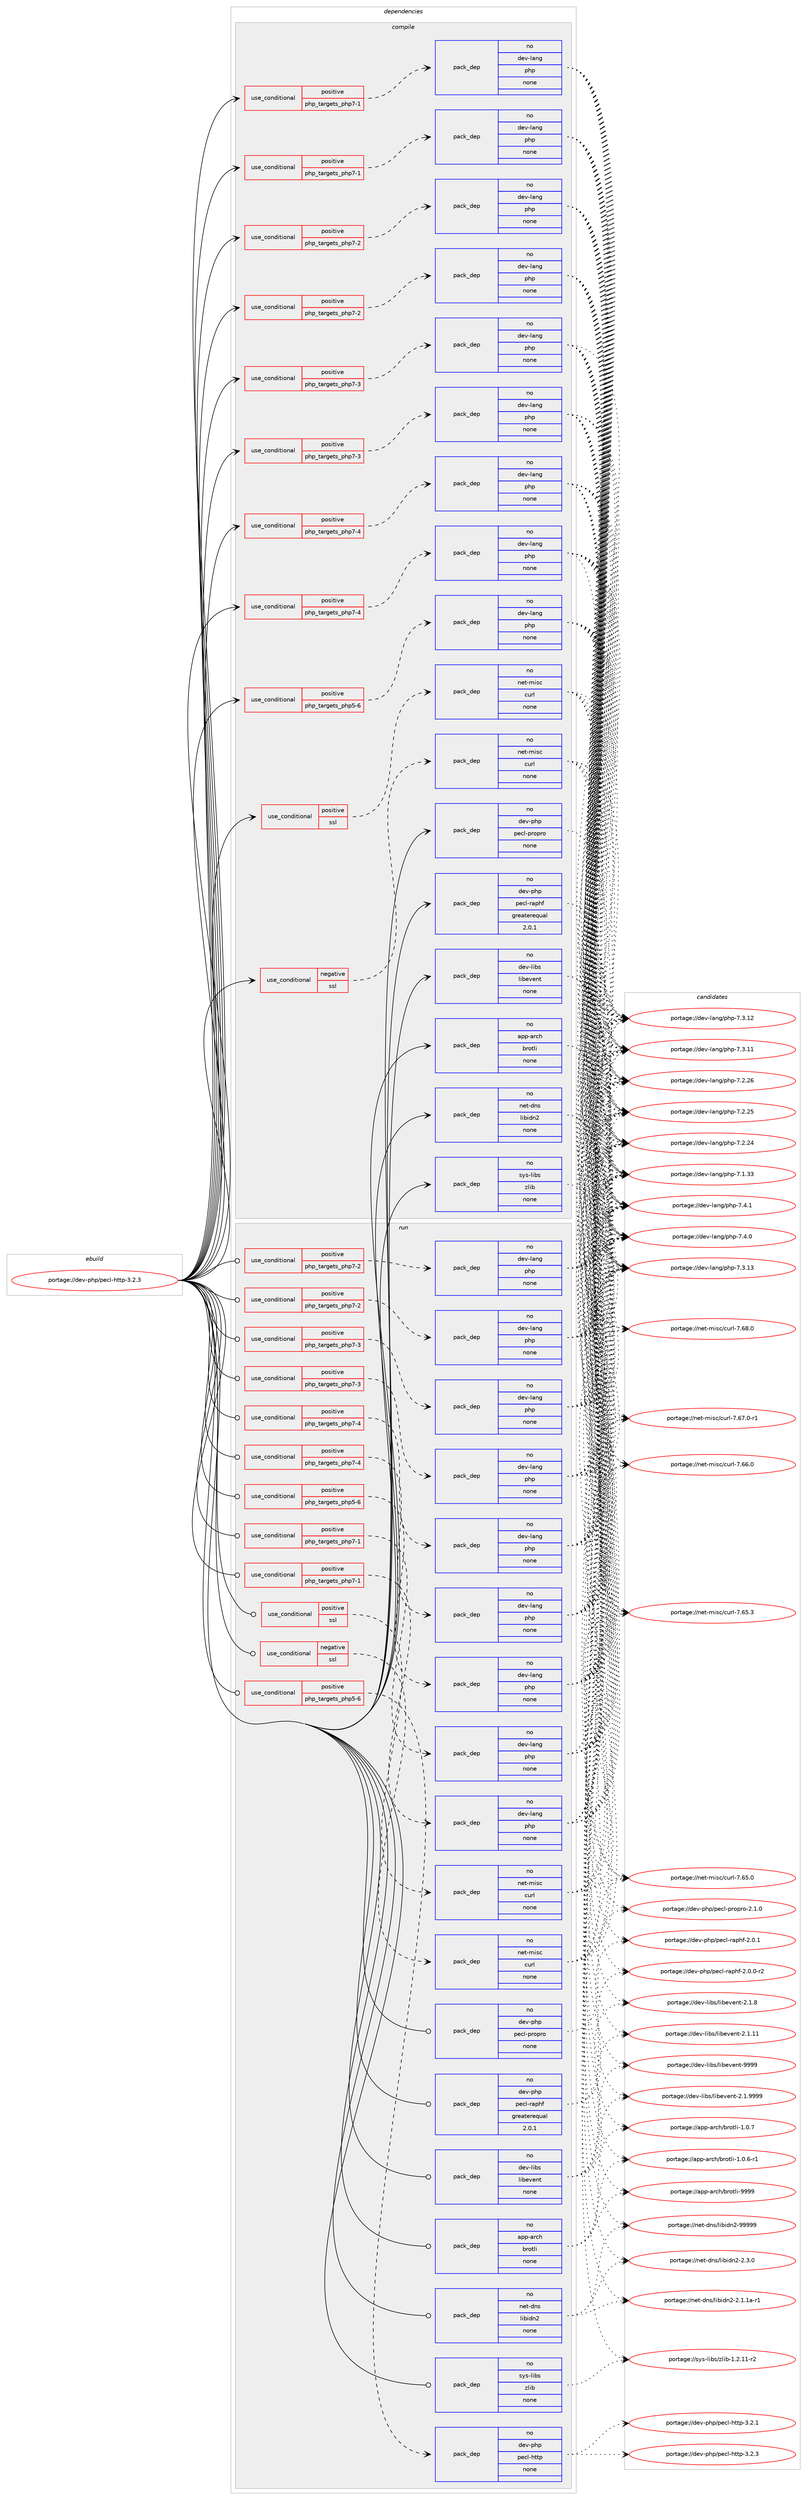 digraph prolog {

# *************
# Graph options
# *************

newrank=true;
concentrate=true;
compound=true;
graph [rankdir=LR,fontname=Helvetica,fontsize=10,ranksep=1.5];#, ranksep=2.5, nodesep=0.2];
edge  [arrowhead=vee];
node  [fontname=Helvetica,fontsize=10];

# **********
# The ebuild
# **********

subgraph cluster_leftcol {
color=gray;
label=<<i>ebuild</i>>;
id [label="portage://dev-php/pecl-http-3.2.3", color=red, width=4, href="../dev-php/pecl-http-3.2.3.svg"];
}

# ****************
# The dependencies
# ****************

subgraph cluster_midcol {
color=gray;
label=<<i>dependencies</i>>;
subgraph cluster_compile {
fillcolor="#eeeeee";
style=filled;
label=<<i>compile</i>>;
subgraph cond120711 {
dependency476568 [label=<<TABLE BORDER="0" CELLBORDER="1" CELLSPACING="0" CELLPADDING="4"><TR><TD ROWSPAN="3" CELLPADDING="10">use_conditional</TD></TR><TR><TD>negative</TD></TR><TR><TD>ssl</TD></TR></TABLE>>, shape=none, color=red];
subgraph pack350820 {
dependency476569 [label=<<TABLE BORDER="0" CELLBORDER="1" CELLSPACING="0" CELLPADDING="4" WIDTH="220"><TR><TD ROWSPAN="6" CELLPADDING="30">pack_dep</TD></TR><TR><TD WIDTH="110">no</TD></TR><TR><TD>net-misc</TD></TR><TR><TD>curl</TD></TR><TR><TD>none</TD></TR><TR><TD></TD></TR></TABLE>>, shape=none, color=blue];
}
dependency476568:e -> dependency476569:w [weight=20,style="dashed",arrowhead="vee"];
}
id:e -> dependency476568:w [weight=20,style="solid",arrowhead="vee"];
subgraph cond120712 {
dependency476570 [label=<<TABLE BORDER="0" CELLBORDER="1" CELLSPACING="0" CELLPADDING="4"><TR><TD ROWSPAN="3" CELLPADDING="10">use_conditional</TD></TR><TR><TD>positive</TD></TR><TR><TD>php_targets_php5-6</TD></TR></TABLE>>, shape=none, color=red];
subgraph pack350821 {
dependency476571 [label=<<TABLE BORDER="0" CELLBORDER="1" CELLSPACING="0" CELLPADDING="4" WIDTH="220"><TR><TD ROWSPAN="6" CELLPADDING="30">pack_dep</TD></TR><TR><TD WIDTH="110">no</TD></TR><TR><TD>dev-lang</TD></TR><TR><TD>php</TD></TR><TR><TD>none</TD></TR><TR><TD></TD></TR></TABLE>>, shape=none, color=blue];
}
dependency476570:e -> dependency476571:w [weight=20,style="dashed",arrowhead="vee"];
}
id:e -> dependency476570:w [weight=20,style="solid",arrowhead="vee"];
subgraph cond120713 {
dependency476572 [label=<<TABLE BORDER="0" CELLBORDER="1" CELLSPACING="0" CELLPADDING="4"><TR><TD ROWSPAN="3" CELLPADDING="10">use_conditional</TD></TR><TR><TD>positive</TD></TR><TR><TD>php_targets_php7-1</TD></TR></TABLE>>, shape=none, color=red];
subgraph pack350822 {
dependency476573 [label=<<TABLE BORDER="0" CELLBORDER="1" CELLSPACING="0" CELLPADDING="4" WIDTH="220"><TR><TD ROWSPAN="6" CELLPADDING="30">pack_dep</TD></TR><TR><TD WIDTH="110">no</TD></TR><TR><TD>dev-lang</TD></TR><TR><TD>php</TD></TR><TR><TD>none</TD></TR><TR><TD></TD></TR></TABLE>>, shape=none, color=blue];
}
dependency476572:e -> dependency476573:w [weight=20,style="dashed",arrowhead="vee"];
}
id:e -> dependency476572:w [weight=20,style="solid",arrowhead="vee"];
subgraph cond120714 {
dependency476574 [label=<<TABLE BORDER="0" CELLBORDER="1" CELLSPACING="0" CELLPADDING="4"><TR><TD ROWSPAN="3" CELLPADDING="10">use_conditional</TD></TR><TR><TD>positive</TD></TR><TR><TD>php_targets_php7-1</TD></TR></TABLE>>, shape=none, color=red];
subgraph pack350823 {
dependency476575 [label=<<TABLE BORDER="0" CELLBORDER="1" CELLSPACING="0" CELLPADDING="4" WIDTH="220"><TR><TD ROWSPAN="6" CELLPADDING="30">pack_dep</TD></TR><TR><TD WIDTH="110">no</TD></TR><TR><TD>dev-lang</TD></TR><TR><TD>php</TD></TR><TR><TD>none</TD></TR><TR><TD></TD></TR></TABLE>>, shape=none, color=blue];
}
dependency476574:e -> dependency476575:w [weight=20,style="dashed",arrowhead="vee"];
}
id:e -> dependency476574:w [weight=20,style="solid",arrowhead="vee"];
subgraph cond120715 {
dependency476576 [label=<<TABLE BORDER="0" CELLBORDER="1" CELLSPACING="0" CELLPADDING="4"><TR><TD ROWSPAN="3" CELLPADDING="10">use_conditional</TD></TR><TR><TD>positive</TD></TR><TR><TD>php_targets_php7-2</TD></TR></TABLE>>, shape=none, color=red];
subgraph pack350824 {
dependency476577 [label=<<TABLE BORDER="0" CELLBORDER="1" CELLSPACING="0" CELLPADDING="4" WIDTH="220"><TR><TD ROWSPAN="6" CELLPADDING="30">pack_dep</TD></TR><TR><TD WIDTH="110">no</TD></TR><TR><TD>dev-lang</TD></TR><TR><TD>php</TD></TR><TR><TD>none</TD></TR><TR><TD></TD></TR></TABLE>>, shape=none, color=blue];
}
dependency476576:e -> dependency476577:w [weight=20,style="dashed",arrowhead="vee"];
}
id:e -> dependency476576:w [weight=20,style="solid",arrowhead="vee"];
subgraph cond120716 {
dependency476578 [label=<<TABLE BORDER="0" CELLBORDER="1" CELLSPACING="0" CELLPADDING="4"><TR><TD ROWSPAN="3" CELLPADDING="10">use_conditional</TD></TR><TR><TD>positive</TD></TR><TR><TD>php_targets_php7-2</TD></TR></TABLE>>, shape=none, color=red];
subgraph pack350825 {
dependency476579 [label=<<TABLE BORDER="0" CELLBORDER="1" CELLSPACING="0" CELLPADDING="4" WIDTH="220"><TR><TD ROWSPAN="6" CELLPADDING="30">pack_dep</TD></TR><TR><TD WIDTH="110">no</TD></TR><TR><TD>dev-lang</TD></TR><TR><TD>php</TD></TR><TR><TD>none</TD></TR><TR><TD></TD></TR></TABLE>>, shape=none, color=blue];
}
dependency476578:e -> dependency476579:w [weight=20,style="dashed",arrowhead="vee"];
}
id:e -> dependency476578:w [weight=20,style="solid",arrowhead="vee"];
subgraph cond120717 {
dependency476580 [label=<<TABLE BORDER="0" CELLBORDER="1" CELLSPACING="0" CELLPADDING="4"><TR><TD ROWSPAN="3" CELLPADDING="10">use_conditional</TD></TR><TR><TD>positive</TD></TR><TR><TD>php_targets_php7-3</TD></TR></TABLE>>, shape=none, color=red];
subgraph pack350826 {
dependency476581 [label=<<TABLE BORDER="0" CELLBORDER="1" CELLSPACING="0" CELLPADDING="4" WIDTH="220"><TR><TD ROWSPAN="6" CELLPADDING="30">pack_dep</TD></TR><TR><TD WIDTH="110">no</TD></TR><TR><TD>dev-lang</TD></TR><TR><TD>php</TD></TR><TR><TD>none</TD></TR><TR><TD></TD></TR></TABLE>>, shape=none, color=blue];
}
dependency476580:e -> dependency476581:w [weight=20,style="dashed",arrowhead="vee"];
}
id:e -> dependency476580:w [weight=20,style="solid",arrowhead="vee"];
subgraph cond120718 {
dependency476582 [label=<<TABLE BORDER="0" CELLBORDER="1" CELLSPACING="0" CELLPADDING="4"><TR><TD ROWSPAN="3" CELLPADDING="10">use_conditional</TD></TR><TR><TD>positive</TD></TR><TR><TD>php_targets_php7-3</TD></TR></TABLE>>, shape=none, color=red];
subgraph pack350827 {
dependency476583 [label=<<TABLE BORDER="0" CELLBORDER="1" CELLSPACING="0" CELLPADDING="4" WIDTH="220"><TR><TD ROWSPAN="6" CELLPADDING="30">pack_dep</TD></TR><TR><TD WIDTH="110">no</TD></TR><TR><TD>dev-lang</TD></TR><TR><TD>php</TD></TR><TR><TD>none</TD></TR><TR><TD></TD></TR></TABLE>>, shape=none, color=blue];
}
dependency476582:e -> dependency476583:w [weight=20,style="dashed",arrowhead="vee"];
}
id:e -> dependency476582:w [weight=20,style="solid",arrowhead="vee"];
subgraph cond120719 {
dependency476584 [label=<<TABLE BORDER="0" CELLBORDER="1" CELLSPACING="0" CELLPADDING="4"><TR><TD ROWSPAN="3" CELLPADDING="10">use_conditional</TD></TR><TR><TD>positive</TD></TR><TR><TD>php_targets_php7-4</TD></TR></TABLE>>, shape=none, color=red];
subgraph pack350828 {
dependency476585 [label=<<TABLE BORDER="0" CELLBORDER="1" CELLSPACING="0" CELLPADDING="4" WIDTH="220"><TR><TD ROWSPAN="6" CELLPADDING="30">pack_dep</TD></TR><TR><TD WIDTH="110">no</TD></TR><TR><TD>dev-lang</TD></TR><TR><TD>php</TD></TR><TR><TD>none</TD></TR><TR><TD></TD></TR></TABLE>>, shape=none, color=blue];
}
dependency476584:e -> dependency476585:w [weight=20,style="dashed",arrowhead="vee"];
}
id:e -> dependency476584:w [weight=20,style="solid",arrowhead="vee"];
subgraph cond120720 {
dependency476586 [label=<<TABLE BORDER="0" CELLBORDER="1" CELLSPACING="0" CELLPADDING="4"><TR><TD ROWSPAN="3" CELLPADDING="10">use_conditional</TD></TR><TR><TD>positive</TD></TR><TR><TD>php_targets_php7-4</TD></TR></TABLE>>, shape=none, color=red];
subgraph pack350829 {
dependency476587 [label=<<TABLE BORDER="0" CELLBORDER="1" CELLSPACING="0" CELLPADDING="4" WIDTH="220"><TR><TD ROWSPAN="6" CELLPADDING="30">pack_dep</TD></TR><TR><TD WIDTH="110">no</TD></TR><TR><TD>dev-lang</TD></TR><TR><TD>php</TD></TR><TR><TD>none</TD></TR><TR><TD></TD></TR></TABLE>>, shape=none, color=blue];
}
dependency476586:e -> dependency476587:w [weight=20,style="dashed",arrowhead="vee"];
}
id:e -> dependency476586:w [weight=20,style="solid",arrowhead="vee"];
subgraph cond120721 {
dependency476588 [label=<<TABLE BORDER="0" CELLBORDER="1" CELLSPACING="0" CELLPADDING="4"><TR><TD ROWSPAN="3" CELLPADDING="10">use_conditional</TD></TR><TR><TD>positive</TD></TR><TR><TD>ssl</TD></TR></TABLE>>, shape=none, color=red];
subgraph pack350830 {
dependency476589 [label=<<TABLE BORDER="0" CELLBORDER="1" CELLSPACING="0" CELLPADDING="4" WIDTH="220"><TR><TD ROWSPAN="6" CELLPADDING="30">pack_dep</TD></TR><TR><TD WIDTH="110">no</TD></TR><TR><TD>net-misc</TD></TR><TR><TD>curl</TD></TR><TR><TD>none</TD></TR><TR><TD></TD></TR></TABLE>>, shape=none, color=blue];
}
dependency476588:e -> dependency476589:w [weight=20,style="dashed",arrowhead="vee"];
}
id:e -> dependency476588:w [weight=20,style="solid",arrowhead="vee"];
subgraph pack350831 {
dependency476590 [label=<<TABLE BORDER="0" CELLBORDER="1" CELLSPACING="0" CELLPADDING="4" WIDTH="220"><TR><TD ROWSPAN="6" CELLPADDING="30">pack_dep</TD></TR><TR><TD WIDTH="110">no</TD></TR><TR><TD>app-arch</TD></TR><TR><TD>brotli</TD></TR><TR><TD>none</TD></TR><TR><TD></TD></TR></TABLE>>, shape=none, color=blue];
}
id:e -> dependency476590:w [weight=20,style="solid",arrowhead="vee"];
subgraph pack350832 {
dependency476591 [label=<<TABLE BORDER="0" CELLBORDER="1" CELLSPACING="0" CELLPADDING="4" WIDTH="220"><TR><TD ROWSPAN="6" CELLPADDING="30">pack_dep</TD></TR><TR><TD WIDTH="110">no</TD></TR><TR><TD>dev-libs</TD></TR><TR><TD>libevent</TD></TR><TR><TD>none</TD></TR><TR><TD></TD></TR></TABLE>>, shape=none, color=blue];
}
id:e -> dependency476591:w [weight=20,style="solid",arrowhead="vee"];
subgraph pack350833 {
dependency476592 [label=<<TABLE BORDER="0" CELLBORDER="1" CELLSPACING="0" CELLPADDING="4" WIDTH="220"><TR><TD ROWSPAN="6" CELLPADDING="30">pack_dep</TD></TR><TR><TD WIDTH="110">no</TD></TR><TR><TD>dev-php</TD></TR><TR><TD>pecl-propro</TD></TR><TR><TD>none</TD></TR><TR><TD></TD></TR></TABLE>>, shape=none, color=blue];
}
id:e -> dependency476592:w [weight=20,style="solid",arrowhead="vee"];
subgraph pack350834 {
dependency476593 [label=<<TABLE BORDER="0" CELLBORDER="1" CELLSPACING="0" CELLPADDING="4" WIDTH="220"><TR><TD ROWSPAN="6" CELLPADDING="30">pack_dep</TD></TR><TR><TD WIDTH="110">no</TD></TR><TR><TD>dev-php</TD></TR><TR><TD>pecl-raphf</TD></TR><TR><TD>greaterequal</TD></TR><TR><TD>2.0.1</TD></TR></TABLE>>, shape=none, color=blue];
}
id:e -> dependency476593:w [weight=20,style="solid",arrowhead="vee"];
subgraph pack350835 {
dependency476594 [label=<<TABLE BORDER="0" CELLBORDER="1" CELLSPACING="0" CELLPADDING="4" WIDTH="220"><TR><TD ROWSPAN="6" CELLPADDING="30">pack_dep</TD></TR><TR><TD WIDTH="110">no</TD></TR><TR><TD>net-dns</TD></TR><TR><TD>libidn2</TD></TR><TR><TD>none</TD></TR><TR><TD></TD></TR></TABLE>>, shape=none, color=blue];
}
id:e -> dependency476594:w [weight=20,style="solid",arrowhead="vee"];
subgraph pack350836 {
dependency476595 [label=<<TABLE BORDER="0" CELLBORDER="1" CELLSPACING="0" CELLPADDING="4" WIDTH="220"><TR><TD ROWSPAN="6" CELLPADDING="30">pack_dep</TD></TR><TR><TD WIDTH="110">no</TD></TR><TR><TD>sys-libs</TD></TR><TR><TD>zlib</TD></TR><TR><TD>none</TD></TR><TR><TD></TD></TR></TABLE>>, shape=none, color=blue];
}
id:e -> dependency476595:w [weight=20,style="solid",arrowhead="vee"];
}
subgraph cluster_compileandrun {
fillcolor="#eeeeee";
style=filled;
label=<<i>compile and run</i>>;
}
subgraph cluster_run {
fillcolor="#eeeeee";
style=filled;
label=<<i>run</i>>;
subgraph cond120722 {
dependency476596 [label=<<TABLE BORDER="0" CELLBORDER="1" CELLSPACING="0" CELLPADDING="4"><TR><TD ROWSPAN="3" CELLPADDING="10">use_conditional</TD></TR><TR><TD>negative</TD></TR><TR><TD>ssl</TD></TR></TABLE>>, shape=none, color=red];
subgraph pack350837 {
dependency476597 [label=<<TABLE BORDER="0" CELLBORDER="1" CELLSPACING="0" CELLPADDING="4" WIDTH="220"><TR><TD ROWSPAN="6" CELLPADDING="30">pack_dep</TD></TR><TR><TD WIDTH="110">no</TD></TR><TR><TD>net-misc</TD></TR><TR><TD>curl</TD></TR><TR><TD>none</TD></TR><TR><TD></TD></TR></TABLE>>, shape=none, color=blue];
}
dependency476596:e -> dependency476597:w [weight=20,style="dashed",arrowhead="vee"];
}
id:e -> dependency476596:w [weight=20,style="solid",arrowhead="odot"];
subgraph cond120723 {
dependency476598 [label=<<TABLE BORDER="0" CELLBORDER="1" CELLSPACING="0" CELLPADDING="4"><TR><TD ROWSPAN="3" CELLPADDING="10">use_conditional</TD></TR><TR><TD>positive</TD></TR><TR><TD>php_targets_php5-6</TD></TR></TABLE>>, shape=none, color=red];
subgraph pack350838 {
dependency476599 [label=<<TABLE BORDER="0" CELLBORDER="1" CELLSPACING="0" CELLPADDING="4" WIDTH="220"><TR><TD ROWSPAN="6" CELLPADDING="30">pack_dep</TD></TR><TR><TD WIDTH="110">no</TD></TR><TR><TD>dev-lang</TD></TR><TR><TD>php</TD></TR><TR><TD>none</TD></TR><TR><TD></TD></TR></TABLE>>, shape=none, color=blue];
}
dependency476598:e -> dependency476599:w [weight=20,style="dashed",arrowhead="vee"];
}
id:e -> dependency476598:w [weight=20,style="solid",arrowhead="odot"];
subgraph cond120724 {
dependency476600 [label=<<TABLE BORDER="0" CELLBORDER="1" CELLSPACING="0" CELLPADDING="4"><TR><TD ROWSPAN="3" CELLPADDING="10">use_conditional</TD></TR><TR><TD>positive</TD></TR><TR><TD>php_targets_php5-6</TD></TR></TABLE>>, shape=none, color=red];
subgraph pack350839 {
dependency476601 [label=<<TABLE BORDER="0" CELLBORDER="1" CELLSPACING="0" CELLPADDING="4" WIDTH="220"><TR><TD ROWSPAN="6" CELLPADDING="30">pack_dep</TD></TR><TR><TD WIDTH="110">no</TD></TR><TR><TD>dev-php</TD></TR><TR><TD>pecl-http</TD></TR><TR><TD>none</TD></TR><TR><TD></TD></TR></TABLE>>, shape=none, color=blue];
}
dependency476600:e -> dependency476601:w [weight=20,style="dashed",arrowhead="vee"];
}
id:e -> dependency476600:w [weight=20,style="solid",arrowhead="odot"];
subgraph cond120725 {
dependency476602 [label=<<TABLE BORDER="0" CELLBORDER="1" CELLSPACING="0" CELLPADDING="4"><TR><TD ROWSPAN="3" CELLPADDING="10">use_conditional</TD></TR><TR><TD>positive</TD></TR><TR><TD>php_targets_php7-1</TD></TR></TABLE>>, shape=none, color=red];
subgraph pack350840 {
dependency476603 [label=<<TABLE BORDER="0" CELLBORDER="1" CELLSPACING="0" CELLPADDING="4" WIDTH="220"><TR><TD ROWSPAN="6" CELLPADDING="30">pack_dep</TD></TR><TR><TD WIDTH="110">no</TD></TR><TR><TD>dev-lang</TD></TR><TR><TD>php</TD></TR><TR><TD>none</TD></TR><TR><TD></TD></TR></TABLE>>, shape=none, color=blue];
}
dependency476602:e -> dependency476603:w [weight=20,style="dashed",arrowhead="vee"];
}
id:e -> dependency476602:w [weight=20,style="solid",arrowhead="odot"];
subgraph cond120726 {
dependency476604 [label=<<TABLE BORDER="0" CELLBORDER="1" CELLSPACING="0" CELLPADDING="4"><TR><TD ROWSPAN="3" CELLPADDING="10">use_conditional</TD></TR><TR><TD>positive</TD></TR><TR><TD>php_targets_php7-1</TD></TR></TABLE>>, shape=none, color=red];
subgraph pack350841 {
dependency476605 [label=<<TABLE BORDER="0" CELLBORDER="1" CELLSPACING="0" CELLPADDING="4" WIDTH="220"><TR><TD ROWSPAN="6" CELLPADDING="30">pack_dep</TD></TR><TR><TD WIDTH="110">no</TD></TR><TR><TD>dev-lang</TD></TR><TR><TD>php</TD></TR><TR><TD>none</TD></TR><TR><TD></TD></TR></TABLE>>, shape=none, color=blue];
}
dependency476604:e -> dependency476605:w [weight=20,style="dashed",arrowhead="vee"];
}
id:e -> dependency476604:w [weight=20,style="solid",arrowhead="odot"];
subgraph cond120727 {
dependency476606 [label=<<TABLE BORDER="0" CELLBORDER="1" CELLSPACING="0" CELLPADDING="4"><TR><TD ROWSPAN="3" CELLPADDING="10">use_conditional</TD></TR><TR><TD>positive</TD></TR><TR><TD>php_targets_php7-2</TD></TR></TABLE>>, shape=none, color=red];
subgraph pack350842 {
dependency476607 [label=<<TABLE BORDER="0" CELLBORDER="1" CELLSPACING="0" CELLPADDING="4" WIDTH="220"><TR><TD ROWSPAN="6" CELLPADDING="30">pack_dep</TD></TR><TR><TD WIDTH="110">no</TD></TR><TR><TD>dev-lang</TD></TR><TR><TD>php</TD></TR><TR><TD>none</TD></TR><TR><TD></TD></TR></TABLE>>, shape=none, color=blue];
}
dependency476606:e -> dependency476607:w [weight=20,style="dashed",arrowhead="vee"];
}
id:e -> dependency476606:w [weight=20,style="solid",arrowhead="odot"];
subgraph cond120728 {
dependency476608 [label=<<TABLE BORDER="0" CELLBORDER="1" CELLSPACING="0" CELLPADDING="4"><TR><TD ROWSPAN="3" CELLPADDING="10">use_conditional</TD></TR><TR><TD>positive</TD></TR><TR><TD>php_targets_php7-2</TD></TR></TABLE>>, shape=none, color=red];
subgraph pack350843 {
dependency476609 [label=<<TABLE BORDER="0" CELLBORDER="1" CELLSPACING="0" CELLPADDING="4" WIDTH="220"><TR><TD ROWSPAN="6" CELLPADDING="30">pack_dep</TD></TR><TR><TD WIDTH="110">no</TD></TR><TR><TD>dev-lang</TD></TR><TR><TD>php</TD></TR><TR><TD>none</TD></TR><TR><TD></TD></TR></TABLE>>, shape=none, color=blue];
}
dependency476608:e -> dependency476609:w [weight=20,style="dashed",arrowhead="vee"];
}
id:e -> dependency476608:w [weight=20,style="solid",arrowhead="odot"];
subgraph cond120729 {
dependency476610 [label=<<TABLE BORDER="0" CELLBORDER="1" CELLSPACING="0" CELLPADDING="4"><TR><TD ROWSPAN="3" CELLPADDING="10">use_conditional</TD></TR><TR><TD>positive</TD></TR><TR><TD>php_targets_php7-3</TD></TR></TABLE>>, shape=none, color=red];
subgraph pack350844 {
dependency476611 [label=<<TABLE BORDER="0" CELLBORDER="1" CELLSPACING="0" CELLPADDING="4" WIDTH="220"><TR><TD ROWSPAN="6" CELLPADDING="30">pack_dep</TD></TR><TR><TD WIDTH="110">no</TD></TR><TR><TD>dev-lang</TD></TR><TR><TD>php</TD></TR><TR><TD>none</TD></TR><TR><TD></TD></TR></TABLE>>, shape=none, color=blue];
}
dependency476610:e -> dependency476611:w [weight=20,style="dashed",arrowhead="vee"];
}
id:e -> dependency476610:w [weight=20,style="solid",arrowhead="odot"];
subgraph cond120730 {
dependency476612 [label=<<TABLE BORDER="0" CELLBORDER="1" CELLSPACING="0" CELLPADDING="4"><TR><TD ROWSPAN="3" CELLPADDING="10">use_conditional</TD></TR><TR><TD>positive</TD></TR><TR><TD>php_targets_php7-3</TD></TR></TABLE>>, shape=none, color=red];
subgraph pack350845 {
dependency476613 [label=<<TABLE BORDER="0" CELLBORDER="1" CELLSPACING="0" CELLPADDING="4" WIDTH="220"><TR><TD ROWSPAN="6" CELLPADDING="30">pack_dep</TD></TR><TR><TD WIDTH="110">no</TD></TR><TR><TD>dev-lang</TD></TR><TR><TD>php</TD></TR><TR><TD>none</TD></TR><TR><TD></TD></TR></TABLE>>, shape=none, color=blue];
}
dependency476612:e -> dependency476613:w [weight=20,style="dashed",arrowhead="vee"];
}
id:e -> dependency476612:w [weight=20,style="solid",arrowhead="odot"];
subgraph cond120731 {
dependency476614 [label=<<TABLE BORDER="0" CELLBORDER="1" CELLSPACING="0" CELLPADDING="4"><TR><TD ROWSPAN="3" CELLPADDING="10">use_conditional</TD></TR><TR><TD>positive</TD></TR><TR><TD>php_targets_php7-4</TD></TR></TABLE>>, shape=none, color=red];
subgraph pack350846 {
dependency476615 [label=<<TABLE BORDER="0" CELLBORDER="1" CELLSPACING="0" CELLPADDING="4" WIDTH="220"><TR><TD ROWSPAN="6" CELLPADDING="30">pack_dep</TD></TR><TR><TD WIDTH="110">no</TD></TR><TR><TD>dev-lang</TD></TR><TR><TD>php</TD></TR><TR><TD>none</TD></TR><TR><TD></TD></TR></TABLE>>, shape=none, color=blue];
}
dependency476614:e -> dependency476615:w [weight=20,style="dashed",arrowhead="vee"];
}
id:e -> dependency476614:w [weight=20,style="solid",arrowhead="odot"];
subgraph cond120732 {
dependency476616 [label=<<TABLE BORDER="0" CELLBORDER="1" CELLSPACING="0" CELLPADDING="4"><TR><TD ROWSPAN="3" CELLPADDING="10">use_conditional</TD></TR><TR><TD>positive</TD></TR><TR><TD>php_targets_php7-4</TD></TR></TABLE>>, shape=none, color=red];
subgraph pack350847 {
dependency476617 [label=<<TABLE BORDER="0" CELLBORDER="1" CELLSPACING="0" CELLPADDING="4" WIDTH="220"><TR><TD ROWSPAN="6" CELLPADDING="30">pack_dep</TD></TR><TR><TD WIDTH="110">no</TD></TR><TR><TD>dev-lang</TD></TR><TR><TD>php</TD></TR><TR><TD>none</TD></TR><TR><TD></TD></TR></TABLE>>, shape=none, color=blue];
}
dependency476616:e -> dependency476617:w [weight=20,style="dashed",arrowhead="vee"];
}
id:e -> dependency476616:w [weight=20,style="solid",arrowhead="odot"];
subgraph cond120733 {
dependency476618 [label=<<TABLE BORDER="0" CELLBORDER="1" CELLSPACING="0" CELLPADDING="4"><TR><TD ROWSPAN="3" CELLPADDING="10">use_conditional</TD></TR><TR><TD>positive</TD></TR><TR><TD>ssl</TD></TR></TABLE>>, shape=none, color=red];
subgraph pack350848 {
dependency476619 [label=<<TABLE BORDER="0" CELLBORDER="1" CELLSPACING="0" CELLPADDING="4" WIDTH="220"><TR><TD ROWSPAN="6" CELLPADDING="30">pack_dep</TD></TR><TR><TD WIDTH="110">no</TD></TR><TR><TD>net-misc</TD></TR><TR><TD>curl</TD></TR><TR><TD>none</TD></TR><TR><TD></TD></TR></TABLE>>, shape=none, color=blue];
}
dependency476618:e -> dependency476619:w [weight=20,style="dashed",arrowhead="vee"];
}
id:e -> dependency476618:w [weight=20,style="solid",arrowhead="odot"];
subgraph pack350849 {
dependency476620 [label=<<TABLE BORDER="0" CELLBORDER="1" CELLSPACING="0" CELLPADDING="4" WIDTH="220"><TR><TD ROWSPAN="6" CELLPADDING="30">pack_dep</TD></TR><TR><TD WIDTH="110">no</TD></TR><TR><TD>app-arch</TD></TR><TR><TD>brotli</TD></TR><TR><TD>none</TD></TR><TR><TD></TD></TR></TABLE>>, shape=none, color=blue];
}
id:e -> dependency476620:w [weight=20,style="solid",arrowhead="odot"];
subgraph pack350850 {
dependency476621 [label=<<TABLE BORDER="0" CELLBORDER="1" CELLSPACING="0" CELLPADDING="4" WIDTH="220"><TR><TD ROWSPAN="6" CELLPADDING="30">pack_dep</TD></TR><TR><TD WIDTH="110">no</TD></TR><TR><TD>dev-libs</TD></TR><TR><TD>libevent</TD></TR><TR><TD>none</TD></TR><TR><TD></TD></TR></TABLE>>, shape=none, color=blue];
}
id:e -> dependency476621:w [weight=20,style="solid",arrowhead="odot"];
subgraph pack350851 {
dependency476622 [label=<<TABLE BORDER="0" CELLBORDER="1" CELLSPACING="0" CELLPADDING="4" WIDTH="220"><TR><TD ROWSPAN="6" CELLPADDING="30">pack_dep</TD></TR><TR><TD WIDTH="110">no</TD></TR><TR><TD>dev-php</TD></TR><TR><TD>pecl-propro</TD></TR><TR><TD>none</TD></TR><TR><TD></TD></TR></TABLE>>, shape=none, color=blue];
}
id:e -> dependency476622:w [weight=20,style="solid",arrowhead="odot"];
subgraph pack350852 {
dependency476623 [label=<<TABLE BORDER="0" CELLBORDER="1" CELLSPACING="0" CELLPADDING="4" WIDTH="220"><TR><TD ROWSPAN="6" CELLPADDING="30">pack_dep</TD></TR><TR><TD WIDTH="110">no</TD></TR><TR><TD>dev-php</TD></TR><TR><TD>pecl-raphf</TD></TR><TR><TD>greaterequal</TD></TR><TR><TD>2.0.1</TD></TR></TABLE>>, shape=none, color=blue];
}
id:e -> dependency476623:w [weight=20,style="solid",arrowhead="odot"];
subgraph pack350853 {
dependency476624 [label=<<TABLE BORDER="0" CELLBORDER="1" CELLSPACING="0" CELLPADDING="4" WIDTH="220"><TR><TD ROWSPAN="6" CELLPADDING="30">pack_dep</TD></TR><TR><TD WIDTH="110">no</TD></TR><TR><TD>net-dns</TD></TR><TR><TD>libidn2</TD></TR><TR><TD>none</TD></TR><TR><TD></TD></TR></TABLE>>, shape=none, color=blue];
}
id:e -> dependency476624:w [weight=20,style="solid",arrowhead="odot"];
subgraph pack350854 {
dependency476625 [label=<<TABLE BORDER="0" CELLBORDER="1" CELLSPACING="0" CELLPADDING="4" WIDTH="220"><TR><TD ROWSPAN="6" CELLPADDING="30">pack_dep</TD></TR><TR><TD WIDTH="110">no</TD></TR><TR><TD>sys-libs</TD></TR><TR><TD>zlib</TD></TR><TR><TD>none</TD></TR><TR><TD></TD></TR></TABLE>>, shape=none, color=blue];
}
id:e -> dependency476625:w [weight=20,style="solid",arrowhead="odot"];
}
}

# **************
# The candidates
# **************

subgraph cluster_choices {
rank=same;
color=gray;
label=<<i>candidates</i>>;

subgraph choice350820 {
color=black;
nodesep=1;
choice1101011164510910511599479911711410845554654564648 [label="portage://net-misc/curl-7.68.0", color=red, width=4,href="../net-misc/curl-7.68.0.svg"];
choice11010111645109105115994799117114108455546545546484511449 [label="portage://net-misc/curl-7.67.0-r1", color=red, width=4,href="../net-misc/curl-7.67.0-r1.svg"];
choice1101011164510910511599479911711410845554654544648 [label="portage://net-misc/curl-7.66.0", color=red, width=4,href="../net-misc/curl-7.66.0.svg"];
choice1101011164510910511599479911711410845554654534651 [label="portage://net-misc/curl-7.65.3", color=red, width=4,href="../net-misc/curl-7.65.3.svg"];
choice1101011164510910511599479911711410845554654534648 [label="portage://net-misc/curl-7.65.0", color=red, width=4,href="../net-misc/curl-7.65.0.svg"];
dependency476569:e -> choice1101011164510910511599479911711410845554654564648:w [style=dotted,weight="100"];
dependency476569:e -> choice11010111645109105115994799117114108455546545546484511449:w [style=dotted,weight="100"];
dependency476569:e -> choice1101011164510910511599479911711410845554654544648:w [style=dotted,weight="100"];
dependency476569:e -> choice1101011164510910511599479911711410845554654534651:w [style=dotted,weight="100"];
dependency476569:e -> choice1101011164510910511599479911711410845554654534648:w [style=dotted,weight="100"];
}
subgraph choice350821 {
color=black;
nodesep=1;
choice100101118451089711010347112104112455546524649 [label="portage://dev-lang/php-7.4.1", color=red, width=4,href="../dev-lang/php-7.4.1.svg"];
choice100101118451089711010347112104112455546524648 [label="portage://dev-lang/php-7.4.0", color=red, width=4,href="../dev-lang/php-7.4.0.svg"];
choice10010111845108971101034711210411245554651464951 [label="portage://dev-lang/php-7.3.13", color=red, width=4,href="../dev-lang/php-7.3.13.svg"];
choice10010111845108971101034711210411245554651464950 [label="portage://dev-lang/php-7.3.12", color=red, width=4,href="../dev-lang/php-7.3.12.svg"];
choice10010111845108971101034711210411245554651464949 [label="portage://dev-lang/php-7.3.11", color=red, width=4,href="../dev-lang/php-7.3.11.svg"];
choice10010111845108971101034711210411245554650465054 [label="portage://dev-lang/php-7.2.26", color=red, width=4,href="../dev-lang/php-7.2.26.svg"];
choice10010111845108971101034711210411245554650465053 [label="portage://dev-lang/php-7.2.25", color=red, width=4,href="../dev-lang/php-7.2.25.svg"];
choice10010111845108971101034711210411245554650465052 [label="portage://dev-lang/php-7.2.24", color=red, width=4,href="../dev-lang/php-7.2.24.svg"];
choice10010111845108971101034711210411245554649465151 [label="portage://dev-lang/php-7.1.33", color=red, width=4,href="../dev-lang/php-7.1.33.svg"];
dependency476571:e -> choice100101118451089711010347112104112455546524649:w [style=dotted,weight="100"];
dependency476571:e -> choice100101118451089711010347112104112455546524648:w [style=dotted,weight="100"];
dependency476571:e -> choice10010111845108971101034711210411245554651464951:w [style=dotted,weight="100"];
dependency476571:e -> choice10010111845108971101034711210411245554651464950:w [style=dotted,weight="100"];
dependency476571:e -> choice10010111845108971101034711210411245554651464949:w [style=dotted,weight="100"];
dependency476571:e -> choice10010111845108971101034711210411245554650465054:w [style=dotted,weight="100"];
dependency476571:e -> choice10010111845108971101034711210411245554650465053:w [style=dotted,weight="100"];
dependency476571:e -> choice10010111845108971101034711210411245554650465052:w [style=dotted,weight="100"];
dependency476571:e -> choice10010111845108971101034711210411245554649465151:w [style=dotted,weight="100"];
}
subgraph choice350822 {
color=black;
nodesep=1;
choice100101118451089711010347112104112455546524649 [label="portage://dev-lang/php-7.4.1", color=red, width=4,href="../dev-lang/php-7.4.1.svg"];
choice100101118451089711010347112104112455546524648 [label="portage://dev-lang/php-7.4.0", color=red, width=4,href="../dev-lang/php-7.4.0.svg"];
choice10010111845108971101034711210411245554651464951 [label="portage://dev-lang/php-7.3.13", color=red, width=4,href="../dev-lang/php-7.3.13.svg"];
choice10010111845108971101034711210411245554651464950 [label="portage://dev-lang/php-7.3.12", color=red, width=4,href="../dev-lang/php-7.3.12.svg"];
choice10010111845108971101034711210411245554651464949 [label="portage://dev-lang/php-7.3.11", color=red, width=4,href="../dev-lang/php-7.3.11.svg"];
choice10010111845108971101034711210411245554650465054 [label="portage://dev-lang/php-7.2.26", color=red, width=4,href="../dev-lang/php-7.2.26.svg"];
choice10010111845108971101034711210411245554650465053 [label="portage://dev-lang/php-7.2.25", color=red, width=4,href="../dev-lang/php-7.2.25.svg"];
choice10010111845108971101034711210411245554650465052 [label="portage://dev-lang/php-7.2.24", color=red, width=4,href="../dev-lang/php-7.2.24.svg"];
choice10010111845108971101034711210411245554649465151 [label="portage://dev-lang/php-7.1.33", color=red, width=4,href="../dev-lang/php-7.1.33.svg"];
dependency476573:e -> choice100101118451089711010347112104112455546524649:w [style=dotted,weight="100"];
dependency476573:e -> choice100101118451089711010347112104112455546524648:w [style=dotted,weight="100"];
dependency476573:e -> choice10010111845108971101034711210411245554651464951:w [style=dotted,weight="100"];
dependency476573:e -> choice10010111845108971101034711210411245554651464950:w [style=dotted,weight="100"];
dependency476573:e -> choice10010111845108971101034711210411245554651464949:w [style=dotted,weight="100"];
dependency476573:e -> choice10010111845108971101034711210411245554650465054:w [style=dotted,weight="100"];
dependency476573:e -> choice10010111845108971101034711210411245554650465053:w [style=dotted,weight="100"];
dependency476573:e -> choice10010111845108971101034711210411245554650465052:w [style=dotted,weight="100"];
dependency476573:e -> choice10010111845108971101034711210411245554649465151:w [style=dotted,weight="100"];
}
subgraph choice350823 {
color=black;
nodesep=1;
choice100101118451089711010347112104112455546524649 [label="portage://dev-lang/php-7.4.1", color=red, width=4,href="../dev-lang/php-7.4.1.svg"];
choice100101118451089711010347112104112455546524648 [label="portage://dev-lang/php-7.4.0", color=red, width=4,href="../dev-lang/php-7.4.0.svg"];
choice10010111845108971101034711210411245554651464951 [label="portage://dev-lang/php-7.3.13", color=red, width=4,href="../dev-lang/php-7.3.13.svg"];
choice10010111845108971101034711210411245554651464950 [label="portage://dev-lang/php-7.3.12", color=red, width=4,href="../dev-lang/php-7.3.12.svg"];
choice10010111845108971101034711210411245554651464949 [label="portage://dev-lang/php-7.3.11", color=red, width=4,href="../dev-lang/php-7.3.11.svg"];
choice10010111845108971101034711210411245554650465054 [label="portage://dev-lang/php-7.2.26", color=red, width=4,href="../dev-lang/php-7.2.26.svg"];
choice10010111845108971101034711210411245554650465053 [label="portage://dev-lang/php-7.2.25", color=red, width=4,href="../dev-lang/php-7.2.25.svg"];
choice10010111845108971101034711210411245554650465052 [label="portage://dev-lang/php-7.2.24", color=red, width=4,href="../dev-lang/php-7.2.24.svg"];
choice10010111845108971101034711210411245554649465151 [label="portage://dev-lang/php-7.1.33", color=red, width=4,href="../dev-lang/php-7.1.33.svg"];
dependency476575:e -> choice100101118451089711010347112104112455546524649:w [style=dotted,weight="100"];
dependency476575:e -> choice100101118451089711010347112104112455546524648:w [style=dotted,weight="100"];
dependency476575:e -> choice10010111845108971101034711210411245554651464951:w [style=dotted,weight="100"];
dependency476575:e -> choice10010111845108971101034711210411245554651464950:w [style=dotted,weight="100"];
dependency476575:e -> choice10010111845108971101034711210411245554651464949:w [style=dotted,weight="100"];
dependency476575:e -> choice10010111845108971101034711210411245554650465054:w [style=dotted,weight="100"];
dependency476575:e -> choice10010111845108971101034711210411245554650465053:w [style=dotted,weight="100"];
dependency476575:e -> choice10010111845108971101034711210411245554650465052:w [style=dotted,weight="100"];
dependency476575:e -> choice10010111845108971101034711210411245554649465151:w [style=dotted,weight="100"];
}
subgraph choice350824 {
color=black;
nodesep=1;
choice100101118451089711010347112104112455546524649 [label="portage://dev-lang/php-7.4.1", color=red, width=4,href="../dev-lang/php-7.4.1.svg"];
choice100101118451089711010347112104112455546524648 [label="portage://dev-lang/php-7.4.0", color=red, width=4,href="../dev-lang/php-7.4.0.svg"];
choice10010111845108971101034711210411245554651464951 [label="portage://dev-lang/php-7.3.13", color=red, width=4,href="../dev-lang/php-7.3.13.svg"];
choice10010111845108971101034711210411245554651464950 [label="portage://dev-lang/php-7.3.12", color=red, width=4,href="../dev-lang/php-7.3.12.svg"];
choice10010111845108971101034711210411245554651464949 [label="portage://dev-lang/php-7.3.11", color=red, width=4,href="../dev-lang/php-7.3.11.svg"];
choice10010111845108971101034711210411245554650465054 [label="portage://dev-lang/php-7.2.26", color=red, width=4,href="../dev-lang/php-7.2.26.svg"];
choice10010111845108971101034711210411245554650465053 [label="portage://dev-lang/php-7.2.25", color=red, width=4,href="../dev-lang/php-7.2.25.svg"];
choice10010111845108971101034711210411245554650465052 [label="portage://dev-lang/php-7.2.24", color=red, width=4,href="../dev-lang/php-7.2.24.svg"];
choice10010111845108971101034711210411245554649465151 [label="portage://dev-lang/php-7.1.33", color=red, width=4,href="../dev-lang/php-7.1.33.svg"];
dependency476577:e -> choice100101118451089711010347112104112455546524649:w [style=dotted,weight="100"];
dependency476577:e -> choice100101118451089711010347112104112455546524648:w [style=dotted,weight="100"];
dependency476577:e -> choice10010111845108971101034711210411245554651464951:w [style=dotted,weight="100"];
dependency476577:e -> choice10010111845108971101034711210411245554651464950:w [style=dotted,weight="100"];
dependency476577:e -> choice10010111845108971101034711210411245554651464949:w [style=dotted,weight="100"];
dependency476577:e -> choice10010111845108971101034711210411245554650465054:w [style=dotted,weight="100"];
dependency476577:e -> choice10010111845108971101034711210411245554650465053:w [style=dotted,weight="100"];
dependency476577:e -> choice10010111845108971101034711210411245554650465052:w [style=dotted,weight="100"];
dependency476577:e -> choice10010111845108971101034711210411245554649465151:w [style=dotted,weight="100"];
}
subgraph choice350825 {
color=black;
nodesep=1;
choice100101118451089711010347112104112455546524649 [label="portage://dev-lang/php-7.4.1", color=red, width=4,href="../dev-lang/php-7.4.1.svg"];
choice100101118451089711010347112104112455546524648 [label="portage://dev-lang/php-7.4.0", color=red, width=4,href="../dev-lang/php-7.4.0.svg"];
choice10010111845108971101034711210411245554651464951 [label="portage://dev-lang/php-7.3.13", color=red, width=4,href="../dev-lang/php-7.3.13.svg"];
choice10010111845108971101034711210411245554651464950 [label="portage://dev-lang/php-7.3.12", color=red, width=4,href="../dev-lang/php-7.3.12.svg"];
choice10010111845108971101034711210411245554651464949 [label="portage://dev-lang/php-7.3.11", color=red, width=4,href="../dev-lang/php-7.3.11.svg"];
choice10010111845108971101034711210411245554650465054 [label="portage://dev-lang/php-7.2.26", color=red, width=4,href="../dev-lang/php-7.2.26.svg"];
choice10010111845108971101034711210411245554650465053 [label="portage://dev-lang/php-7.2.25", color=red, width=4,href="../dev-lang/php-7.2.25.svg"];
choice10010111845108971101034711210411245554650465052 [label="portage://dev-lang/php-7.2.24", color=red, width=4,href="../dev-lang/php-7.2.24.svg"];
choice10010111845108971101034711210411245554649465151 [label="portage://dev-lang/php-7.1.33", color=red, width=4,href="../dev-lang/php-7.1.33.svg"];
dependency476579:e -> choice100101118451089711010347112104112455546524649:w [style=dotted,weight="100"];
dependency476579:e -> choice100101118451089711010347112104112455546524648:w [style=dotted,weight="100"];
dependency476579:e -> choice10010111845108971101034711210411245554651464951:w [style=dotted,weight="100"];
dependency476579:e -> choice10010111845108971101034711210411245554651464950:w [style=dotted,weight="100"];
dependency476579:e -> choice10010111845108971101034711210411245554651464949:w [style=dotted,weight="100"];
dependency476579:e -> choice10010111845108971101034711210411245554650465054:w [style=dotted,weight="100"];
dependency476579:e -> choice10010111845108971101034711210411245554650465053:w [style=dotted,weight="100"];
dependency476579:e -> choice10010111845108971101034711210411245554650465052:w [style=dotted,weight="100"];
dependency476579:e -> choice10010111845108971101034711210411245554649465151:w [style=dotted,weight="100"];
}
subgraph choice350826 {
color=black;
nodesep=1;
choice100101118451089711010347112104112455546524649 [label="portage://dev-lang/php-7.4.1", color=red, width=4,href="../dev-lang/php-7.4.1.svg"];
choice100101118451089711010347112104112455546524648 [label="portage://dev-lang/php-7.4.0", color=red, width=4,href="../dev-lang/php-7.4.0.svg"];
choice10010111845108971101034711210411245554651464951 [label="portage://dev-lang/php-7.3.13", color=red, width=4,href="../dev-lang/php-7.3.13.svg"];
choice10010111845108971101034711210411245554651464950 [label="portage://dev-lang/php-7.3.12", color=red, width=4,href="../dev-lang/php-7.3.12.svg"];
choice10010111845108971101034711210411245554651464949 [label="portage://dev-lang/php-7.3.11", color=red, width=4,href="../dev-lang/php-7.3.11.svg"];
choice10010111845108971101034711210411245554650465054 [label="portage://dev-lang/php-7.2.26", color=red, width=4,href="../dev-lang/php-7.2.26.svg"];
choice10010111845108971101034711210411245554650465053 [label="portage://dev-lang/php-7.2.25", color=red, width=4,href="../dev-lang/php-7.2.25.svg"];
choice10010111845108971101034711210411245554650465052 [label="portage://dev-lang/php-7.2.24", color=red, width=4,href="../dev-lang/php-7.2.24.svg"];
choice10010111845108971101034711210411245554649465151 [label="portage://dev-lang/php-7.1.33", color=red, width=4,href="../dev-lang/php-7.1.33.svg"];
dependency476581:e -> choice100101118451089711010347112104112455546524649:w [style=dotted,weight="100"];
dependency476581:e -> choice100101118451089711010347112104112455546524648:w [style=dotted,weight="100"];
dependency476581:e -> choice10010111845108971101034711210411245554651464951:w [style=dotted,weight="100"];
dependency476581:e -> choice10010111845108971101034711210411245554651464950:w [style=dotted,weight="100"];
dependency476581:e -> choice10010111845108971101034711210411245554651464949:w [style=dotted,weight="100"];
dependency476581:e -> choice10010111845108971101034711210411245554650465054:w [style=dotted,weight="100"];
dependency476581:e -> choice10010111845108971101034711210411245554650465053:w [style=dotted,weight="100"];
dependency476581:e -> choice10010111845108971101034711210411245554650465052:w [style=dotted,weight="100"];
dependency476581:e -> choice10010111845108971101034711210411245554649465151:w [style=dotted,weight="100"];
}
subgraph choice350827 {
color=black;
nodesep=1;
choice100101118451089711010347112104112455546524649 [label="portage://dev-lang/php-7.4.1", color=red, width=4,href="../dev-lang/php-7.4.1.svg"];
choice100101118451089711010347112104112455546524648 [label="portage://dev-lang/php-7.4.0", color=red, width=4,href="../dev-lang/php-7.4.0.svg"];
choice10010111845108971101034711210411245554651464951 [label="portage://dev-lang/php-7.3.13", color=red, width=4,href="../dev-lang/php-7.3.13.svg"];
choice10010111845108971101034711210411245554651464950 [label="portage://dev-lang/php-7.3.12", color=red, width=4,href="../dev-lang/php-7.3.12.svg"];
choice10010111845108971101034711210411245554651464949 [label="portage://dev-lang/php-7.3.11", color=red, width=4,href="../dev-lang/php-7.3.11.svg"];
choice10010111845108971101034711210411245554650465054 [label="portage://dev-lang/php-7.2.26", color=red, width=4,href="../dev-lang/php-7.2.26.svg"];
choice10010111845108971101034711210411245554650465053 [label="portage://dev-lang/php-7.2.25", color=red, width=4,href="../dev-lang/php-7.2.25.svg"];
choice10010111845108971101034711210411245554650465052 [label="portage://dev-lang/php-7.2.24", color=red, width=4,href="../dev-lang/php-7.2.24.svg"];
choice10010111845108971101034711210411245554649465151 [label="portage://dev-lang/php-7.1.33", color=red, width=4,href="../dev-lang/php-7.1.33.svg"];
dependency476583:e -> choice100101118451089711010347112104112455546524649:w [style=dotted,weight="100"];
dependency476583:e -> choice100101118451089711010347112104112455546524648:w [style=dotted,weight="100"];
dependency476583:e -> choice10010111845108971101034711210411245554651464951:w [style=dotted,weight="100"];
dependency476583:e -> choice10010111845108971101034711210411245554651464950:w [style=dotted,weight="100"];
dependency476583:e -> choice10010111845108971101034711210411245554651464949:w [style=dotted,weight="100"];
dependency476583:e -> choice10010111845108971101034711210411245554650465054:w [style=dotted,weight="100"];
dependency476583:e -> choice10010111845108971101034711210411245554650465053:w [style=dotted,weight="100"];
dependency476583:e -> choice10010111845108971101034711210411245554650465052:w [style=dotted,weight="100"];
dependency476583:e -> choice10010111845108971101034711210411245554649465151:w [style=dotted,weight="100"];
}
subgraph choice350828 {
color=black;
nodesep=1;
choice100101118451089711010347112104112455546524649 [label="portage://dev-lang/php-7.4.1", color=red, width=4,href="../dev-lang/php-7.4.1.svg"];
choice100101118451089711010347112104112455546524648 [label="portage://dev-lang/php-7.4.0", color=red, width=4,href="../dev-lang/php-7.4.0.svg"];
choice10010111845108971101034711210411245554651464951 [label="portage://dev-lang/php-7.3.13", color=red, width=4,href="../dev-lang/php-7.3.13.svg"];
choice10010111845108971101034711210411245554651464950 [label="portage://dev-lang/php-7.3.12", color=red, width=4,href="../dev-lang/php-7.3.12.svg"];
choice10010111845108971101034711210411245554651464949 [label="portage://dev-lang/php-7.3.11", color=red, width=4,href="../dev-lang/php-7.3.11.svg"];
choice10010111845108971101034711210411245554650465054 [label="portage://dev-lang/php-7.2.26", color=red, width=4,href="../dev-lang/php-7.2.26.svg"];
choice10010111845108971101034711210411245554650465053 [label="portage://dev-lang/php-7.2.25", color=red, width=4,href="../dev-lang/php-7.2.25.svg"];
choice10010111845108971101034711210411245554650465052 [label="portage://dev-lang/php-7.2.24", color=red, width=4,href="../dev-lang/php-7.2.24.svg"];
choice10010111845108971101034711210411245554649465151 [label="portage://dev-lang/php-7.1.33", color=red, width=4,href="../dev-lang/php-7.1.33.svg"];
dependency476585:e -> choice100101118451089711010347112104112455546524649:w [style=dotted,weight="100"];
dependency476585:e -> choice100101118451089711010347112104112455546524648:w [style=dotted,weight="100"];
dependency476585:e -> choice10010111845108971101034711210411245554651464951:w [style=dotted,weight="100"];
dependency476585:e -> choice10010111845108971101034711210411245554651464950:w [style=dotted,weight="100"];
dependency476585:e -> choice10010111845108971101034711210411245554651464949:w [style=dotted,weight="100"];
dependency476585:e -> choice10010111845108971101034711210411245554650465054:w [style=dotted,weight="100"];
dependency476585:e -> choice10010111845108971101034711210411245554650465053:w [style=dotted,weight="100"];
dependency476585:e -> choice10010111845108971101034711210411245554650465052:w [style=dotted,weight="100"];
dependency476585:e -> choice10010111845108971101034711210411245554649465151:w [style=dotted,weight="100"];
}
subgraph choice350829 {
color=black;
nodesep=1;
choice100101118451089711010347112104112455546524649 [label="portage://dev-lang/php-7.4.1", color=red, width=4,href="../dev-lang/php-7.4.1.svg"];
choice100101118451089711010347112104112455546524648 [label="portage://dev-lang/php-7.4.0", color=red, width=4,href="../dev-lang/php-7.4.0.svg"];
choice10010111845108971101034711210411245554651464951 [label="portage://dev-lang/php-7.3.13", color=red, width=4,href="../dev-lang/php-7.3.13.svg"];
choice10010111845108971101034711210411245554651464950 [label="portage://dev-lang/php-7.3.12", color=red, width=4,href="../dev-lang/php-7.3.12.svg"];
choice10010111845108971101034711210411245554651464949 [label="portage://dev-lang/php-7.3.11", color=red, width=4,href="../dev-lang/php-7.3.11.svg"];
choice10010111845108971101034711210411245554650465054 [label="portage://dev-lang/php-7.2.26", color=red, width=4,href="../dev-lang/php-7.2.26.svg"];
choice10010111845108971101034711210411245554650465053 [label="portage://dev-lang/php-7.2.25", color=red, width=4,href="../dev-lang/php-7.2.25.svg"];
choice10010111845108971101034711210411245554650465052 [label="portage://dev-lang/php-7.2.24", color=red, width=4,href="../dev-lang/php-7.2.24.svg"];
choice10010111845108971101034711210411245554649465151 [label="portage://dev-lang/php-7.1.33", color=red, width=4,href="../dev-lang/php-7.1.33.svg"];
dependency476587:e -> choice100101118451089711010347112104112455546524649:w [style=dotted,weight="100"];
dependency476587:e -> choice100101118451089711010347112104112455546524648:w [style=dotted,weight="100"];
dependency476587:e -> choice10010111845108971101034711210411245554651464951:w [style=dotted,weight="100"];
dependency476587:e -> choice10010111845108971101034711210411245554651464950:w [style=dotted,weight="100"];
dependency476587:e -> choice10010111845108971101034711210411245554651464949:w [style=dotted,weight="100"];
dependency476587:e -> choice10010111845108971101034711210411245554650465054:w [style=dotted,weight="100"];
dependency476587:e -> choice10010111845108971101034711210411245554650465053:w [style=dotted,weight="100"];
dependency476587:e -> choice10010111845108971101034711210411245554650465052:w [style=dotted,weight="100"];
dependency476587:e -> choice10010111845108971101034711210411245554649465151:w [style=dotted,weight="100"];
}
subgraph choice350830 {
color=black;
nodesep=1;
choice1101011164510910511599479911711410845554654564648 [label="portage://net-misc/curl-7.68.0", color=red, width=4,href="../net-misc/curl-7.68.0.svg"];
choice11010111645109105115994799117114108455546545546484511449 [label="portage://net-misc/curl-7.67.0-r1", color=red, width=4,href="../net-misc/curl-7.67.0-r1.svg"];
choice1101011164510910511599479911711410845554654544648 [label="portage://net-misc/curl-7.66.0", color=red, width=4,href="../net-misc/curl-7.66.0.svg"];
choice1101011164510910511599479911711410845554654534651 [label="portage://net-misc/curl-7.65.3", color=red, width=4,href="../net-misc/curl-7.65.3.svg"];
choice1101011164510910511599479911711410845554654534648 [label="portage://net-misc/curl-7.65.0", color=red, width=4,href="../net-misc/curl-7.65.0.svg"];
dependency476589:e -> choice1101011164510910511599479911711410845554654564648:w [style=dotted,weight="100"];
dependency476589:e -> choice11010111645109105115994799117114108455546545546484511449:w [style=dotted,weight="100"];
dependency476589:e -> choice1101011164510910511599479911711410845554654544648:w [style=dotted,weight="100"];
dependency476589:e -> choice1101011164510910511599479911711410845554654534651:w [style=dotted,weight="100"];
dependency476589:e -> choice1101011164510910511599479911711410845554654534648:w [style=dotted,weight="100"];
}
subgraph choice350831 {
color=black;
nodesep=1;
choice9711211245971149910447981141111161081054557575757 [label="portage://app-arch/brotli-9999", color=red, width=4,href="../app-arch/brotli-9999.svg"];
choice971121124597114991044798114111116108105454946484655 [label="portage://app-arch/brotli-1.0.7", color=red, width=4,href="../app-arch/brotli-1.0.7.svg"];
choice9711211245971149910447981141111161081054549464846544511449 [label="portage://app-arch/brotli-1.0.6-r1", color=red, width=4,href="../app-arch/brotli-1.0.6-r1.svg"];
dependency476590:e -> choice9711211245971149910447981141111161081054557575757:w [style=dotted,weight="100"];
dependency476590:e -> choice971121124597114991044798114111116108105454946484655:w [style=dotted,weight="100"];
dependency476590:e -> choice9711211245971149910447981141111161081054549464846544511449:w [style=dotted,weight="100"];
}
subgraph choice350832 {
color=black;
nodesep=1;
choice100101118451081059811547108105981011181011101164557575757 [label="portage://dev-libs/libevent-9999", color=red, width=4,href="../dev-libs/libevent-9999.svg"];
choice10010111845108105981154710810598101118101110116455046494657575757 [label="portage://dev-libs/libevent-2.1.9999", color=red, width=4,href="../dev-libs/libevent-2.1.9999.svg"];
choice10010111845108105981154710810598101118101110116455046494656 [label="portage://dev-libs/libevent-2.1.8", color=red, width=4,href="../dev-libs/libevent-2.1.8.svg"];
choice1001011184510810598115471081059810111810111011645504649464949 [label="portage://dev-libs/libevent-2.1.11", color=red, width=4,href="../dev-libs/libevent-2.1.11.svg"];
dependency476591:e -> choice100101118451081059811547108105981011181011101164557575757:w [style=dotted,weight="100"];
dependency476591:e -> choice10010111845108105981154710810598101118101110116455046494657575757:w [style=dotted,weight="100"];
dependency476591:e -> choice10010111845108105981154710810598101118101110116455046494656:w [style=dotted,weight="100"];
dependency476591:e -> choice1001011184510810598115471081059810111810111011645504649464949:w [style=dotted,weight="100"];
}
subgraph choice350833 {
color=black;
nodesep=1;
choice10010111845112104112471121019910845112114111112114111455046494648 [label="portage://dev-php/pecl-propro-2.1.0", color=red, width=4,href="../dev-php/pecl-propro-2.1.0.svg"];
dependency476592:e -> choice10010111845112104112471121019910845112114111112114111455046494648:w [style=dotted,weight="100"];
}
subgraph choice350834 {
color=black;
nodesep=1;
choice1001011184511210411247112101991084511497112104102455046484649 [label="portage://dev-php/pecl-raphf-2.0.1", color=red, width=4,href="../dev-php/pecl-raphf-2.0.1.svg"];
choice10010111845112104112471121019910845114971121041024550464846484511450 [label="portage://dev-php/pecl-raphf-2.0.0-r2", color=red, width=4,href="../dev-php/pecl-raphf-2.0.0-r2.svg"];
dependency476593:e -> choice1001011184511210411247112101991084511497112104102455046484649:w [style=dotted,weight="100"];
dependency476593:e -> choice10010111845112104112471121019910845114971121041024550464846484511450:w [style=dotted,weight="100"];
}
subgraph choice350835 {
color=black;
nodesep=1;
choice11010111645100110115471081059810510011050455757575757 [label="portage://net-dns/libidn2-99999", color=red, width=4,href="../net-dns/libidn2-99999.svg"];
choice11010111645100110115471081059810510011050455046514648 [label="portage://net-dns/libidn2-2.3.0", color=red, width=4,href="../net-dns/libidn2-2.3.0.svg"];
choice11010111645100110115471081059810510011050455046494649974511449 [label="portage://net-dns/libidn2-2.1.1a-r1", color=red, width=4,href="../net-dns/libidn2-2.1.1a-r1.svg"];
dependency476594:e -> choice11010111645100110115471081059810510011050455757575757:w [style=dotted,weight="100"];
dependency476594:e -> choice11010111645100110115471081059810510011050455046514648:w [style=dotted,weight="100"];
dependency476594:e -> choice11010111645100110115471081059810510011050455046494649974511449:w [style=dotted,weight="100"];
}
subgraph choice350836 {
color=black;
nodesep=1;
choice11512111545108105981154712210810598454946504649494511450 [label="portage://sys-libs/zlib-1.2.11-r2", color=red, width=4,href="../sys-libs/zlib-1.2.11-r2.svg"];
dependency476595:e -> choice11512111545108105981154712210810598454946504649494511450:w [style=dotted,weight="100"];
}
subgraph choice350837 {
color=black;
nodesep=1;
choice1101011164510910511599479911711410845554654564648 [label="portage://net-misc/curl-7.68.0", color=red, width=4,href="../net-misc/curl-7.68.0.svg"];
choice11010111645109105115994799117114108455546545546484511449 [label="portage://net-misc/curl-7.67.0-r1", color=red, width=4,href="../net-misc/curl-7.67.0-r1.svg"];
choice1101011164510910511599479911711410845554654544648 [label="portage://net-misc/curl-7.66.0", color=red, width=4,href="../net-misc/curl-7.66.0.svg"];
choice1101011164510910511599479911711410845554654534651 [label="portage://net-misc/curl-7.65.3", color=red, width=4,href="../net-misc/curl-7.65.3.svg"];
choice1101011164510910511599479911711410845554654534648 [label="portage://net-misc/curl-7.65.0", color=red, width=4,href="../net-misc/curl-7.65.0.svg"];
dependency476597:e -> choice1101011164510910511599479911711410845554654564648:w [style=dotted,weight="100"];
dependency476597:e -> choice11010111645109105115994799117114108455546545546484511449:w [style=dotted,weight="100"];
dependency476597:e -> choice1101011164510910511599479911711410845554654544648:w [style=dotted,weight="100"];
dependency476597:e -> choice1101011164510910511599479911711410845554654534651:w [style=dotted,weight="100"];
dependency476597:e -> choice1101011164510910511599479911711410845554654534648:w [style=dotted,weight="100"];
}
subgraph choice350838 {
color=black;
nodesep=1;
choice100101118451089711010347112104112455546524649 [label="portage://dev-lang/php-7.4.1", color=red, width=4,href="../dev-lang/php-7.4.1.svg"];
choice100101118451089711010347112104112455546524648 [label="portage://dev-lang/php-7.4.0", color=red, width=4,href="../dev-lang/php-7.4.0.svg"];
choice10010111845108971101034711210411245554651464951 [label="portage://dev-lang/php-7.3.13", color=red, width=4,href="../dev-lang/php-7.3.13.svg"];
choice10010111845108971101034711210411245554651464950 [label="portage://dev-lang/php-7.3.12", color=red, width=4,href="../dev-lang/php-7.3.12.svg"];
choice10010111845108971101034711210411245554651464949 [label="portage://dev-lang/php-7.3.11", color=red, width=4,href="../dev-lang/php-7.3.11.svg"];
choice10010111845108971101034711210411245554650465054 [label="portage://dev-lang/php-7.2.26", color=red, width=4,href="../dev-lang/php-7.2.26.svg"];
choice10010111845108971101034711210411245554650465053 [label="portage://dev-lang/php-7.2.25", color=red, width=4,href="../dev-lang/php-7.2.25.svg"];
choice10010111845108971101034711210411245554650465052 [label="portage://dev-lang/php-7.2.24", color=red, width=4,href="../dev-lang/php-7.2.24.svg"];
choice10010111845108971101034711210411245554649465151 [label="portage://dev-lang/php-7.1.33", color=red, width=4,href="../dev-lang/php-7.1.33.svg"];
dependency476599:e -> choice100101118451089711010347112104112455546524649:w [style=dotted,weight="100"];
dependency476599:e -> choice100101118451089711010347112104112455546524648:w [style=dotted,weight="100"];
dependency476599:e -> choice10010111845108971101034711210411245554651464951:w [style=dotted,weight="100"];
dependency476599:e -> choice10010111845108971101034711210411245554651464950:w [style=dotted,weight="100"];
dependency476599:e -> choice10010111845108971101034711210411245554651464949:w [style=dotted,weight="100"];
dependency476599:e -> choice10010111845108971101034711210411245554650465054:w [style=dotted,weight="100"];
dependency476599:e -> choice10010111845108971101034711210411245554650465053:w [style=dotted,weight="100"];
dependency476599:e -> choice10010111845108971101034711210411245554650465052:w [style=dotted,weight="100"];
dependency476599:e -> choice10010111845108971101034711210411245554649465151:w [style=dotted,weight="100"];
}
subgraph choice350839 {
color=black;
nodesep=1;
choice10010111845112104112471121019910845104116116112455146504651 [label="portage://dev-php/pecl-http-3.2.3", color=red, width=4,href="../dev-php/pecl-http-3.2.3.svg"];
choice10010111845112104112471121019910845104116116112455146504649 [label="portage://dev-php/pecl-http-3.2.1", color=red, width=4,href="../dev-php/pecl-http-3.2.1.svg"];
dependency476601:e -> choice10010111845112104112471121019910845104116116112455146504651:w [style=dotted,weight="100"];
dependency476601:e -> choice10010111845112104112471121019910845104116116112455146504649:w [style=dotted,weight="100"];
}
subgraph choice350840 {
color=black;
nodesep=1;
choice100101118451089711010347112104112455546524649 [label="portage://dev-lang/php-7.4.1", color=red, width=4,href="../dev-lang/php-7.4.1.svg"];
choice100101118451089711010347112104112455546524648 [label="portage://dev-lang/php-7.4.0", color=red, width=4,href="../dev-lang/php-7.4.0.svg"];
choice10010111845108971101034711210411245554651464951 [label="portage://dev-lang/php-7.3.13", color=red, width=4,href="../dev-lang/php-7.3.13.svg"];
choice10010111845108971101034711210411245554651464950 [label="portage://dev-lang/php-7.3.12", color=red, width=4,href="../dev-lang/php-7.3.12.svg"];
choice10010111845108971101034711210411245554651464949 [label="portage://dev-lang/php-7.3.11", color=red, width=4,href="../dev-lang/php-7.3.11.svg"];
choice10010111845108971101034711210411245554650465054 [label="portage://dev-lang/php-7.2.26", color=red, width=4,href="../dev-lang/php-7.2.26.svg"];
choice10010111845108971101034711210411245554650465053 [label="portage://dev-lang/php-7.2.25", color=red, width=4,href="../dev-lang/php-7.2.25.svg"];
choice10010111845108971101034711210411245554650465052 [label="portage://dev-lang/php-7.2.24", color=red, width=4,href="../dev-lang/php-7.2.24.svg"];
choice10010111845108971101034711210411245554649465151 [label="portage://dev-lang/php-7.1.33", color=red, width=4,href="../dev-lang/php-7.1.33.svg"];
dependency476603:e -> choice100101118451089711010347112104112455546524649:w [style=dotted,weight="100"];
dependency476603:e -> choice100101118451089711010347112104112455546524648:w [style=dotted,weight="100"];
dependency476603:e -> choice10010111845108971101034711210411245554651464951:w [style=dotted,weight="100"];
dependency476603:e -> choice10010111845108971101034711210411245554651464950:w [style=dotted,weight="100"];
dependency476603:e -> choice10010111845108971101034711210411245554651464949:w [style=dotted,weight="100"];
dependency476603:e -> choice10010111845108971101034711210411245554650465054:w [style=dotted,weight="100"];
dependency476603:e -> choice10010111845108971101034711210411245554650465053:w [style=dotted,weight="100"];
dependency476603:e -> choice10010111845108971101034711210411245554650465052:w [style=dotted,weight="100"];
dependency476603:e -> choice10010111845108971101034711210411245554649465151:w [style=dotted,weight="100"];
}
subgraph choice350841 {
color=black;
nodesep=1;
choice100101118451089711010347112104112455546524649 [label="portage://dev-lang/php-7.4.1", color=red, width=4,href="../dev-lang/php-7.4.1.svg"];
choice100101118451089711010347112104112455546524648 [label="portage://dev-lang/php-7.4.0", color=red, width=4,href="../dev-lang/php-7.4.0.svg"];
choice10010111845108971101034711210411245554651464951 [label="portage://dev-lang/php-7.3.13", color=red, width=4,href="../dev-lang/php-7.3.13.svg"];
choice10010111845108971101034711210411245554651464950 [label="portage://dev-lang/php-7.3.12", color=red, width=4,href="../dev-lang/php-7.3.12.svg"];
choice10010111845108971101034711210411245554651464949 [label="portage://dev-lang/php-7.3.11", color=red, width=4,href="../dev-lang/php-7.3.11.svg"];
choice10010111845108971101034711210411245554650465054 [label="portage://dev-lang/php-7.2.26", color=red, width=4,href="../dev-lang/php-7.2.26.svg"];
choice10010111845108971101034711210411245554650465053 [label="portage://dev-lang/php-7.2.25", color=red, width=4,href="../dev-lang/php-7.2.25.svg"];
choice10010111845108971101034711210411245554650465052 [label="portage://dev-lang/php-7.2.24", color=red, width=4,href="../dev-lang/php-7.2.24.svg"];
choice10010111845108971101034711210411245554649465151 [label="portage://dev-lang/php-7.1.33", color=red, width=4,href="../dev-lang/php-7.1.33.svg"];
dependency476605:e -> choice100101118451089711010347112104112455546524649:w [style=dotted,weight="100"];
dependency476605:e -> choice100101118451089711010347112104112455546524648:w [style=dotted,weight="100"];
dependency476605:e -> choice10010111845108971101034711210411245554651464951:w [style=dotted,weight="100"];
dependency476605:e -> choice10010111845108971101034711210411245554651464950:w [style=dotted,weight="100"];
dependency476605:e -> choice10010111845108971101034711210411245554651464949:w [style=dotted,weight="100"];
dependency476605:e -> choice10010111845108971101034711210411245554650465054:w [style=dotted,weight="100"];
dependency476605:e -> choice10010111845108971101034711210411245554650465053:w [style=dotted,weight="100"];
dependency476605:e -> choice10010111845108971101034711210411245554650465052:w [style=dotted,weight="100"];
dependency476605:e -> choice10010111845108971101034711210411245554649465151:w [style=dotted,weight="100"];
}
subgraph choice350842 {
color=black;
nodesep=1;
choice100101118451089711010347112104112455546524649 [label="portage://dev-lang/php-7.4.1", color=red, width=4,href="../dev-lang/php-7.4.1.svg"];
choice100101118451089711010347112104112455546524648 [label="portage://dev-lang/php-7.4.0", color=red, width=4,href="../dev-lang/php-7.4.0.svg"];
choice10010111845108971101034711210411245554651464951 [label="portage://dev-lang/php-7.3.13", color=red, width=4,href="../dev-lang/php-7.3.13.svg"];
choice10010111845108971101034711210411245554651464950 [label="portage://dev-lang/php-7.3.12", color=red, width=4,href="../dev-lang/php-7.3.12.svg"];
choice10010111845108971101034711210411245554651464949 [label="portage://dev-lang/php-7.3.11", color=red, width=4,href="../dev-lang/php-7.3.11.svg"];
choice10010111845108971101034711210411245554650465054 [label="portage://dev-lang/php-7.2.26", color=red, width=4,href="../dev-lang/php-7.2.26.svg"];
choice10010111845108971101034711210411245554650465053 [label="portage://dev-lang/php-7.2.25", color=red, width=4,href="../dev-lang/php-7.2.25.svg"];
choice10010111845108971101034711210411245554650465052 [label="portage://dev-lang/php-7.2.24", color=red, width=4,href="../dev-lang/php-7.2.24.svg"];
choice10010111845108971101034711210411245554649465151 [label="portage://dev-lang/php-7.1.33", color=red, width=4,href="../dev-lang/php-7.1.33.svg"];
dependency476607:e -> choice100101118451089711010347112104112455546524649:w [style=dotted,weight="100"];
dependency476607:e -> choice100101118451089711010347112104112455546524648:w [style=dotted,weight="100"];
dependency476607:e -> choice10010111845108971101034711210411245554651464951:w [style=dotted,weight="100"];
dependency476607:e -> choice10010111845108971101034711210411245554651464950:w [style=dotted,weight="100"];
dependency476607:e -> choice10010111845108971101034711210411245554651464949:w [style=dotted,weight="100"];
dependency476607:e -> choice10010111845108971101034711210411245554650465054:w [style=dotted,weight="100"];
dependency476607:e -> choice10010111845108971101034711210411245554650465053:w [style=dotted,weight="100"];
dependency476607:e -> choice10010111845108971101034711210411245554650465052:w [style=dotted,weight="100"];
dependency476607:e -> choice10010111845108971101034711210411245554649465151:w [style=dotted,weight="100"];
}
subgraph choice350843 {
color=black;
nodesep=1;
choice100101118451089711010347112104112455546524649 [label="portage://dev-lang/php-7.4.1", color=red, width=4,href="../dev-lang/php-7.4.1.svg"];
choice100101118451089711010347112104112455546524648 [label="portage://dev-lang/php-7.4.0", color=red, width=4,href="../dev-lang/php-7.4.0.svg"];
choice10010111845108971101034711210411245554651464951 [label="portage://dev-lang/php-7.3.13", color=red, width=4,href="../dev-lang/php-7.3.13.svg"];
choice10010111845108971101034711210411245554651464950 [label="portage://dev-lang/php-7.3.12", color=red, width=4,href="../dev-lang/php-7.3.12.svg"];
choice10010111845108971101034711210411245554651464949 [label="portage://dev-lang/php-7.3.11", color=red, width=4,href="../dev-lang/php-7.3.11.svg"];
choice10010111845108971101034711210411245554650465054 [label="portage://dev-lang/php-7.2.26", color=red, width=4,href="../dev-lang/php-7.2.26.svg"];
choice10010111845108971101034711210411245554650465053 [label="portage://dev-lang/php-7.2.25", color=red, width=4,href="../dev-lang/php-7.2.25.svg"];
choice10010111845108971101034711210411245554650465052 [label="portage://dev-lang/php-7.2.24", color=red, width=4,href="../dev-lang/php-7.2.24.svg"];
choice10010111845108971101034711210411245554649465151 [label="portage://dev-lang/php-7.1.33", color=red, width=4,href="../dev-lang/php-7.1.33.svg"];
dependency476609:e -> choice100101118451089711010347112104112455546524649:w [style=dotted,weight="100"];
dependency476609:e -> choice100101118451089711010347112104112455546524648:w [style=dotted,weight="100"];
dependency476609:e -> choice10010111845108971101034711210411245554651464951:w [style=dotted,weight="100"];
dependency476609:e -> choice10010111845108971101034711210411245554651464950:w [style=dotted,weight="100"];
dependency476609:e -> choice10010111845108971101034711210411245554651464949:w [style=dotted,weight="100"];
dependency476609:e -> choice10010111845108971101034711210411245554650465054:w [style=dotted,weight="100"];
dependency476609:e -> choice10010111845108971101034711210411245554650465053:w [style=dotted,weight="100"];
dependency476609:e -> choice10010111845108971101034711210411245554650465052:w [style=dotted,weight="100"];
dependency476609:e -> choice10010111845108971101034711210411245554649465151:w [style=dotted,weight="100"];
}
subgraph choice350844 {
color=black;
nodesep=1;
choice100101118451089711010347112104112455546524649 [label="portage://dev-lang/php-7.4.1", color=red, width=4,href="../dev-lang/php-7.4.1.svg"];
choice100101118451089711010347112104112455546524648 [label="portage://dev-lang/php-7.4.0", color=red, width=4,href="../dev-lang/php-7.4.0.svg"];
choice10010111845108971101034711210411245554651464951 [label="portage://dev-lang/php-7.3.13", color=red, width=4,href="../dev-lang/php-7.3.13.svg"];
choice10010111845108971101034711210411245554651464950 [label="portage://dev-lang/php-7.3.12", color=red, width=4,href="../dev-lang/php-7.3.12.svg"];
choice10010111845108971101034711210411245554651464949 [label="portage://dev-lang/php-7.3.11", color=red, width=4,href="../dev-lang/php-7.3.11.svg"];
choice10010111845108971101034711210411245554650465054 [label="portage://dev-lang/php-7.2.26", color=red, width=4,href="../dev-lang/php-7.2.26.svg"];
choice10010111845108971101034711210411245554650465053 [label="portage://dev-lang/php-7.2.25", color=red, width=4,href="../dev-lang/php-7.2.25.svg"];
choice10010111845108971101034711210411245554650465052 [label="portage://dev-lang/php-7.2.24", color=red, width=4,href="../dev-lang/php-7.2.24.svg"];
choice10010111845108971101034711210411245554649465151 [label="portage://dev-lang/php-7.1.33", color=red, width=4,href="../dev-lang/php-7.1.33.svg"];
dependency476611:e -> choice100101118451089711010347112104112455546524649:w [style=dotted,weight="100"];
dependency476611:e -> choice100101118451089711010347112104112455546524648:w [style=dotted,weight="100"];
dependency476611:e -> choice10010111845108971101034711210411245554651464951:w [style=dotted,weight="100"];
dependency476611:e -> choice10010111845108971101034711210411245554651464950:w [style=dotted,weight="100"];
dependency476611:e -> choice10010111845108971101034711210411245554651464949:w [style=dotted,weight="100"];
dependency476611:e -> choice10010111845108971101034711210411245554650465054:w [style=dotted,weight="100"];
dependency476611:e -> choice10010111845108971101034711210411245554650465053:w [style=dotted,weight="100"];
dependency476611:e -> choice10010111845108971101034711210411245554650465052:w [style=dotted,weight="100"];
dependency476611:e -> choice10010111845108971101034711210411245554649465151:w [style=dotted,weight="100"];
}
subgraph choice350845 {
color=black;
nodesep=1;
choice100101118451089711010347112104112455546524649 [label="portage://dev-lang/php-7.4.1", color=red, width=4,href="../dev-lang/php-7.4.1.svg"];
choice100101118451089711010347112104112455546524648 [label="portage://dev-lang/php-7.4.0", color=red, width=4,href="../dev-lang/php-7.4.0.svg"];
choice10010111845108971101034711210411245554651464951 [label="portage://dev-lang/php-7.3.13", color=red, width=4,href="../dev-lang/php-7.3.13.svg"];
choice10010111845108971101034711210411245554651464950 [label="portage://dev-lang/php-7.3.12", color=red, width=4,href="../dev-lang/php-7.3.12.svg"];
choice10010111845108971101034711210411245554651464949 [label="portage://dev-lang/php-7.3.11", color=red, width=4,href="../dev-lang/php-7.3.11.svg"];
choice10010111845108971101034711210411245554650465054 [label="portage://dev-lang/php-7.2.26", color=red, width=4,href="../dev-lang/php-7.2.26.svg"];
choice10010111845108971101034711210411245554650465053 [label="portage://dev-lang/php-7.2.25", color=red, width=4,href="../dev-lang/php-7.2.25.svg"];
choice10010111845108971101034711210411245554650465052 [label="portage://dev-lang/php-7.2.24", color=red, width=4,href="../dev-lang/php-7.2.24.svg"];
choice10010111845108971101034711210411245554649465151 [label="portage://dev-lang/php-7.1.33", color=red, width=4,href="../dev-lang/php-7.1.33.svg"];
dependency476613:e -> choice100101118451089711010347112104112455546524649:w [style=dotted,weight="100"];
dependency476613:e -> choice100101118451089711010347112104112455546524648:w [style=dotted,weight="100"];
dependency476613:e -> choice10010111845108971101034711210411245554651464951:w [style=dotted,weight="100"];
dependency476613:e -> choice10010111845108971101034711210411245554651464950:w [style=dotted,weight="100"];
dependency476613:e -> choice10010111845108971101034711210411245554651464949:w [style=dotted,weight="100"];
dependency476613:e -> choice10010111845108971101034711210411245554650465054:w [style=dotted,weight="100"];
dependency476613:e -> choice10010111845108971101034711210411245554650465053:w [style=dotted,weight="100"];
dependency476613:e -> choice10010111845108971101034711210411245554650465052:w [style=dotted,weight="100"];
dependency476613:e -> choice10010111845108971101034711210411245554649465151:w [style=dotted,weight="100"];
}
subgraph choice350846 {
color=black;
nodesep=1;
choice100101118451089711010347112104112455546524649 [label="portage://dev-lang/php-7.4.1", color=red, width=4,href="../dev-lang/php-7.4.1.svg"];
choice100101118451089711010347112104112455546524648 [label="portage://dev-lang/php-7.4.0", color=red, width=4,href="../dev-lang/php-7.4.0.svg"];
choice10010111845108971101034711210411245554651464951 [label="portage://dev-lang/php-7.3.13", color=red, width=4,href="../dev-lang/php-7.3.13.svg"];
choice10010111845108971101034711210411245554651464950 [label="portage://dev-lang/php-7.3.12", color=red, width=4,href="../dev-lang/php-7.3.12.svg"];
choice10010111845108971101034711210411245554651464949 [label="portage://dev-lang/php-7.3.11", color=red, width=4,href="../dev-lang/php-7.3.11.svg"];
choice10010111845108971101034711210411245554650465054 [label="portage://dev-lang/php-7.2.26", color=red, width=4,href="../dev-lang/php-7.2.26.svg"];
choice10010111845108971101034711210411245554650465053 [label="portage://dev-lang/php-7.2.25", color=red, width=4,href="../dev-lang/php-7.2.25.svg"];
choice10010111845108971101034711210411245554650465052 [label="portage://dev-lang/php-7.2.24", color=red, width=4,href="../dev-lang/php-7.2.24.svg"];
choice10010111845108971101034711210411245554649465151 [label="portage://dev-lang/php-7.1.33", color=red, width=4,href="../dev-lang/php-7.1.33.svg"];
dependency476615:e -> choice100101118451089711010347112104112455546524649:w [style=dotted,weight="100"];
dependency476615:e -> choice100101118451089711010347112104112455546524648:w [style=dotted,weight="100"];
dependency476615:e -> choice10010111845108971101034711210411245554651464951:w [style=dotted,weight="100"];
dependency476615:e -> choice10010111845108971101034711210411245554651464950:w [style=dotted,weight="100"];
dependency476615:e -> choice10010111845108971101034711210411245554651464949:w [style=dotted,weight="100"];
dependency476615:e -> choice10010111845108971101034711210411245554650465054:w [style=dotted,weight="100"];
dependency476615:e -> choice10010111845108971101034711210411245554650465053:w [style=dotted,weight="100"];
dependency476615:e -> choice10010111845108971101034711210411245554650465052:w [style=dotted,weight="100"];
dependency476615:e -> choice10010111845108971101034711210411245554649465151:w [style=dotted,weight="100"];
}
subgraph choice350847 {
color=black;
nodesep=1;
choice100101118451089711010347112104112455546524649 [label="portage://dev-lang/php-7.4.1", color=red, width=4,href="../dev-lang/php-7.4.1.svg"];
choice100101118451089711010347112104112455546524648 [label="portage://dev-lang/php-7.4.0", color=red, width=4,href="../dev-lang/php-7.4.0.svg"];
choice10010111845108971101034711210411245554651464951 [label="portage://dev-lang/php-7.3.13", color=red, width=4,href="../dev-lang/php-7.3.13.svg"];
choice10010111845108971101034711210411245554651464950 [label="portage://dev-lang/php-7.3.12", color=red, width=4,href="../dev-lang/php-7.3.12.svg"];
choice10010111845108971101034711210411245554651464949 [label="portage://dev-lang/php-7.3.11", color=red, width=4,href="../dev-lang/php-7.3.11.svg"];
choice10010111845108971101034711210411245554650465054 [label="portage://dev-lang/php-7.2.26", color=red, width=4,href="../dev-lang/php-7.2.26.svg"];
choice10010111845108971101034711210411245554650465053 [label="portage://dev-lang/php-7.2.25", color=red, width=4,href="../dev-lang/php-7.2.25.svg"];
choice10010111845108971101034711210411245554650465052 [label="portage://dev-lang/php-7.2.24", color=red, width=4,href="../dev-lang/php-7.2.24.svg"];
choice10010111845108971101034711210411245554649465151 [label="portage://dev-lang/php-7.1.33", color=red, width=4,href="../dev-lang/php-7.1.33.svg"];
dependency476617:e -> choice100101118451089711010347112104112455546524649:w [style=dotted,weight="100"];
dependency476617:e -> choice100101118451089711010347112104112455546524648:w [style=dotted,weight="100"];
dependency476617:e -> choice10010111845108971101034711210411245554651464951:w [style=dotted,weight="100"];
dependency476617:e -> choice10010111845108971101034711210411245554651464950:w [style=dotted,weight="100"];
dependency476617:e -> choice10010111845108971101034711210411245554651464949:w [style=dotted,weight="100"];
dependency476617:e -> choice10010111845108971101034711210411245554650465054:w [style=dotted,weight="100"];
dependency476617:e -> choice10010111845108971101034711210411245554650465053:w [style=dotted,weight="100"];
dependency476617:e -> choice10010111845108971101034711210411245554650465052:w [style=dotted,weight="100"];
dependency476617:e -> choice10010111845108971101034711210411245554649465151:w [style=dotted,weight="100"];
}
subgraph choice350848 {
color=black;
nodesep=1;
choice1101011164510910511599479911711410845554654564648 [label="portage://net-misc/curl-7.68.0", color=red, width=4,href="../net-misc/curl-7.68.0.svg"];
choice11010111645109105115994799117114108455546545546484511449 [label="portage://net-misc/curl-7.67.0-r1", color=red, width=4,href="../net-misc/curl-7.67.0-r1.svg"];
choice1101011164510910511599479911711410845554654544648 [label="portage://net-misc/curl-7.66.0", color=red, width=4,href="../net-misc/curl-7.66.0.svg"];
choice1101011164510910511599479911711410845554654534651 [label="portage://net-misc/curl-7.65.3", color=red, width=4,href="../net-misc/curl-7.65.3.svg"];
choice1101011164510910511599479911711410845554654534648 [label="portage://net-misc/curl-7.65.0", color=red, width=4,href="../net-misc/curl-7.65.0.svg"];
dependency476619:e -> choice1101011164510910511599479911711410845554654564648:w [style=dotted,weight="100"];
dependency476619:e -> choice11010111645109105115994799117114108455546545546484511449:w [style=dotted,weight="100"];
dependency476619:e -> choice1101011164510910511599479911711410845554654544648:w [style=dotted,weight="100"];
dependency476619:e -> choice1101011164510910511599479911711410845554654534651:w [style=dotted,weight="100"];
dependency476619:e -> choice1101011164510910511599479911711410845554654534648:w [style=dotted,weight="100"];
}
subgraph choice350849 {
color=black;
nodesep=1;
choice9711211245971149910447981141111161081054557575757 [label="portage://app-arch/brotli-9999", color=red, width=4,href="../app-arch/brotli-9999.svg"];
choice971121124597114991044798114111116108105454946484655 [label="portage://app-arch/brotli-1.0.7", color=red, width=4,href="../app-arch/brotli-1.0.7.svg"];
choice9711211245971149910447981141111161081054549464846544511449 [label="portage://app-arch/brotli-1.0.6-r1", color=red, width=4,href="../app-arch/brotli-1.0.6-r1.svg"];
dependency476620:e -> choice9711211245971149910447981141111161081054557575757:w [style=dotted,weight="100"];
dependency476620:e -> choice971121124597114991044798114111116108105454946484655:w [style=dotted,weight="100"];
dependency476620:e -> choice9711211245971149910447981141111161081054549464846544511449:w [style=dotted,weight="100"];
}
subgraph choice350850 {
color=black;
nodesep=1;
choice100101118451081059811547108105981011181011101164557575757 [label="portage://dev-libs/libevent-9999", color=red, width=4,href="../dev-libs/libevent-9999.svg"];
choice10010111845108105981154710810598101118101110116455046494657575757 [label="portage://dev-libs/libevent-2.1.9999", color=red, width=4,href="../dev-libs/libevent-2.1.9999.svg"];
choice10010111845108105981154710810598101118101110116455046494656 [label="portage://dev-libs/libevent-2.1.8", color=red, width=4,href="../dev-libs/libevent-2.1.8.svg"];
choice1001011184510810598115471081059810111810111011645504649464949 [label="portage://dev-libs/libevent-2.1.11", color=red, width=4,href="../dev-libs/libevent-2.1.11.svg"];
dependency476621:e -> choice100101118451081059811547108105981011181011101164557575757:w [style=dotted,weight="100"];
dependency476621:e -> choice10010111845108105981154710810598101118101110116455046494657575757:w [style=dotted,weight="100"];
dependency476621:e -> choice10010111845108105981154710810598101118101110116455046494656:w [style=dotted,weight="100"];
dependency476621:e -> choice1001011184510810598115471081059810111810111011645504649464949:w [style=dotted,weight="100"];
}
subgraph choice350851 {
color=black;
nodesep=1;
choice10010111845112104112471121019910845112114111112114111455046494648 [label="portage://dev-php/pecl-propro-2.1.0", color=red, width=4,href="../dev-php/pecl-propro-2.1.0.svg"];
dependency476622:e -> choice10010111845112104112471121019910845112114111112114111455046494648:w [style=dotted,weight="100"];
}
subgraph choice350852 {
color=black;
nodesep=1;
choice1001011184511210411247112101991084511497112104102455046484649 [label="portage://dev-php/pecl-raphf-2.0.1", color=red, width=4,href="../dev-php/pecl-raphf-2.0.1.svg"];
choice10010111845112104112471121019910845114971121041024550464846484511450 [label="portage://dev-php/pecl-raphf-2.0.0-r2", color=red, width=4,href="../dev-php/pecl-raphf-2.0.0-r2.svg"];
dependency476623:e -> choice1001011184511210411247112101991084511497112104102455046484649:w [style=dotted,weight="100"];
dependency476623:e -> choice10010111845112104112471121019910845114971121041024550464846484511450:w [style=dotted,weight="100"];
}
subgraph choice350853 {
color=black;
nodesep=1;
choice11010111645100110115471081059810510011050455757575757 [label="portage://net-dns/libidn2-99999", color=red, width=4,href="../net-dns/libidn2-99999.svg"];
choice11010111645100110115471081059810510011050455046514648 [label="portage://net-dns/libidn2-2.3.0", color=red, width=4,href="../net-dns/libidn2-2.3.0.svg"];
choice11010111645100110115471081059810510011050455046494649974511449 [label="portage://net-dns/libidn2-2.1.1a-r1", color=red, width=4,href="../net-dns/libidn2-2.1.1a-r1.svg"];
dependency476624:e -> choice11010111645100110115471081059810510011050455757575757:w [style=dotted,weight="100"];
dependency476624:e -> choice11010111645100110115471081059810510011050455046514648:w [style=dotted,weight="100"];
dependency476624:e -> choice11010111645100110115471081059810510011050455046494649974511449:w [style=dotted,weight="100"];
}
subgraph choice350854 {
color=black;
nodesep=1;
choice11512111545108105981154712210810598454946504649494511450 [label="portage://sys-libs/zlib-1.2.11-r2", color=red, width=4,href="../sys-libs/zlib-1.2.11-r2.svg"];
dependency476625:e -> choice11512111545108105981154712210810598454946504649494511450:w [style=dotted,weight="100"];
}
}

}
